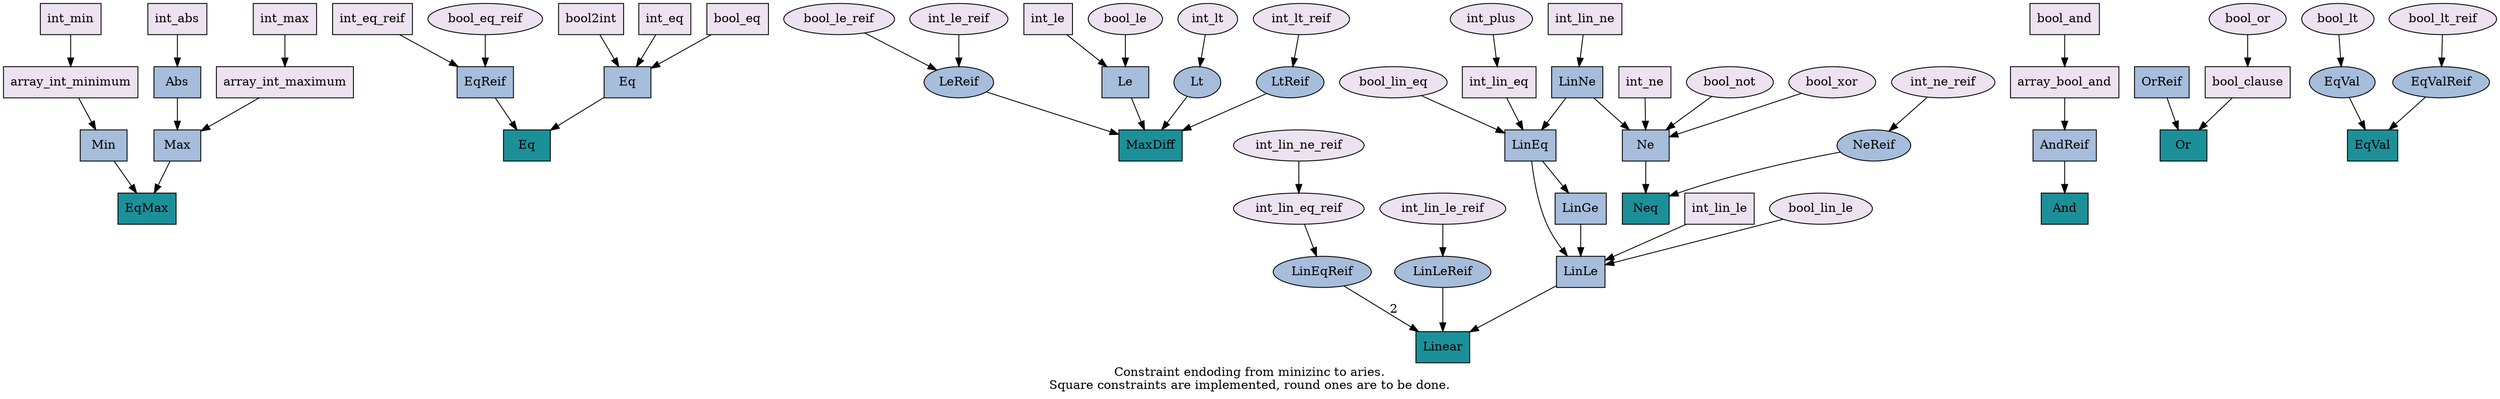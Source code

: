 // This document describes constraint encoding from minizinc to aries.
// Use Graphviz to generate the graph.

digraph constraints {
    label="Constraint endoding from minizinc to aries.\nSquare constraints are implemented, round ones are to be done."
    node [shape=rectangle colorscheme=pubugn3 style=filled] 

    // ---------- Minizinc ----------
    {
        node [fillcolor=1]
        // mzn_array_int_element [label="array_int_element"] [shape=ellipse]
        mzn_array_int_maximum [label="array_int_maximum"]
        mzn_array_int_minimum [label="array_int_minimum"]
        // mzn_array_var_int_element [label="array_var_int_element"] [shape=ellipse]
        mzn_int_abs [label="int_abs"]
        // mzn_int_div [label="int_div"] [shape=ellipse]
        mzn_int_eq [label="int_eq"]
        mzn_int_eq_reif [label="int_eq_reif"]
        mzn_int_le [label="int_le"]
        mzn_int_le_reif [label="int_le_reif"] [shape=ellipse]
        mzn_int_lin_eq [label="int_lin_eq"]
        mzn_int_lin_eq_reif [label="int_lin_eq_reif"] [shape=ellipse]
        mzn_int_lin_le [label="int_lin_le"]
        mzn_int_lin_le_reif [label="int_lin_le_reif"] [shape=ellipse]
        mzn_int_lin_ne [label="int_lin_ne"]
        mzn_int_lin_ne_reif [label="int_lin_ne_reif"] [shape=ellipse]
        mzn_int_lt [label="int_lt"] [shape=ellipse]
        mzn_int_lt_reif [label="int_lt_reif"] [shape=ellipse]
        mzn_int_max [label="int_max"]
        mzn_int_min [label="int_min"]
        // mzn_int_mod [label="int_mod"] [shape=ellipse]
        mzn_int_ne [label="int_ne"]
        mzn_int_ne_reif [label="int_ne_reif"] [shape=ellipse]
        mzn_int_plus [label="int_plus"] [shape=ellipse]
        // mzn_int_pow [label="int_pow"] [shape=ellipse]
        // mzn_int_times [label="int_times"] [shape=ellipse]
        // mzn_set_in [label="set_in"] [shape=ellipse]
        mzn_array_bool_and [label="array_bool_and"]
        // mzn_array_bool_element [label="array_bool_element"] [shape=ellipse]
        // mzn_array_bool_xor [label="array_bool_xor"] [shape=ellipse]
        // mzn_array_var_bool_element [label="array_var_bool_element"] [shape=ellipse]
        mzn_bool_and [label="bool_and"]
        mzn_bool_clause [label="bool_clause"]
        mzn_bool_eq [label="bool_eq"]
        mzn_bool_eq_reif [label="bool_eq_reif"] [shape=ellipse]
        mzn_bool_le [label="bool_le"] [shape=ellipse]
        mzn_bool_le_reif [label="bool_le_reif"] [shape=ellipse]
        mzn_bool_lin_eq [label="bool_lin_eq"] [shape=ellipse]
        mzn_bool_lin_le [label="bool_lin_le"] [shape=ellipse]
        mzn_bool_lt [label="bool_lt"] [shape=ellipse]
        mzn_bool_lt_reif [label="bool_lt_reif"] [shape=ellipse]
        mzn_bool_not [label="bool_not"] [shape=ellipse]
        mzn_bool_or [label="bool_or"] [shape=ellipse]
        mzn_bool_xor [label="bool_xor"] [shape=ellipse]
        // mzn_bool_xor_reif [label="bool_xor_reif"] [shape=ellipse]
        mzn_bool2int [label="bool2int"]
    }
        

    // ---------- Solver API ----------
    {
        node [fillcolor=2]
        api_Abs [label="Abs"]
        api_AndReif [label="AndReif"]
        api_Eq [label="Eq"]
        api_EqReif [label="EqReif"]
        api_EqVal [label="EqVal"] [shape=ellipse]
        api_EqValReif [label="EqValReif"] [shape=ellipse]
        api_Le [label="Le"]
        api_LeReif [label="LeReif"] [shape=ellipse]
        api_LinEq [label="LinEq"]
        api_LinEqReif [label="LinEqReif"] [shape=ellipse]
        api_LinGe [label="LinGe"]
        api_LinLe [label="LinLe"]
        api_LinLeReif [label="LinLeReif"] [shape=ellipse]
        api_LinNe [label="LinNe"]
        api_Lt [label="Lt"] [shape=ellipse]
        api_LtReif [label="LtReif"] [shape=ellipse]
        api_Max [label="Max"]
        api_Min [label="Min"]
        api_Ne [label="Ne"]
        api_NeReif [label="NeReif"] [shape=ellipse]
        api_OrReif [label="OrReif"]
    }

    // ---------- Solver ----------
    {
        node [fillcolor=3]
        // sol_Alternative [label="Alternative"]
        sol_And [label="And"]
        sol_Eq [label="Eq"]
        sol_EqMax [label="EqMax"]
        sol_EqVal [label="EqVal"]
        // sol_EqVarMulLit [label="EqVarMulLit"]
        sol_Linear [label="Linear"]
        // sol_Lit [label="Lit"]
        sol_MaxDiff [label="MaxDiff"] // b - a <= ub
        sol_Neq [label="Neq"]
        // sol_NeqVal [label="NeqVal"]
        sol_Or [label="Or"]
    }

    // ---------- Minizinc ----------
    // mzn_array_int_element
    mzn_array_int_maximum -> api_Max
    mzn_array_int_minimum -> api_Min
    // mzn_array_var_int_element
    mzn_int_abs -> api_Abs
    // mzn_int_div
    mzn_int_eq -> api_Eq
    mzn_int_eq_reif -> api_EqReif
    mzn_int_le -> api_Le
    mzn_int_le_reif -> api_LeReif
    mzn_int_lin_eq -> api_LinEq
    mzn_int_lin_eq_reif -> api_LinEqReif
    mzn_int_lin_le -> api_LinLe
    mzn_int_lin_le_reif -> api_LinLeReif
    mzn_int_lin_ne -> api_LinNe
    mzn_int_lin_ne_reif -> mzn_int_lin_eq_reif
    mzn_int_lt -> api_Lt
    mzn_int_lt_reif -> api_LtReif
    mzn_int_max -> mzn_array_int_maximum
    mzn_int_min -> mzn_array_int_minimum
    // mzn_int_mod
    mzn_int_ne -> api_Ne
    mzn_int_ne_reif -> api_NeReif
    mzn_int_plus -> mzn_int_lin_eq
    // mzn_int_pow
    // mzn_int_times
    // mzn_set_in

    mzn_array_bool_and -> api_AndReif
    // mzn_array_bool_element
    // mzn_array_bool_xor
    // mzn_array_var_bool_element
    mzn_bool_and -> mzn_array_bool_and
    mzn_bool_clause -> sol_Or
    mzn_bool_eq -> api_Eq
    mzn_bool_eq_reif -> api_EqReif
    mzn_bool_le -> api_Le
    mzn_bool_le_reif -> api_LeReif
    mzn_bool_lin_eq -> api_LinEq
    mzn_bool_lin_le -> api_LinLe
    mzn_bool_lt -> api_EqVal
    mzn_bool_lt_reif -> api_EqValReif
    mzn_bool_not -> api_Ne
    mzn_bool_or -> mzn_bool_clause
    mzn_bool_xor -> api_Ne
    // mzn_bool_xor_reif
    mzn_bool2int -> api_Eq

    // ---------- Solver API ----------
    api_Abs -> api_Max
    api_AndReif -> sol_And
    api_Eq -> sol_Eq
    api_EqReif -> sol_Eq
    api_EqVal -> sol_EqVal
    api_EqValReif -> sol_EqVal
    api_Le -> sol_MaxDiff
    api_LeReif -> sol_MaxDiff
    api_LinEq -> { api_LinLe, api_LinGe }
    api_LinEqReif -> sol_Linear [label="2"]
    api_LinGe -> api_LinLe
    api_LinLe -> sol_Linear
    api_LinLeReif -> sol_Linear
    api_LinNe -> { api_LinEq, api_Ne }
    api_Lt -> sol_MaxDiff
    api_LtReif -> sol_MaxDiff
    api_Max -> sol_EqMax
    api_Min -> sol_EqMax
    api_Ne -> sol_Neq
    api_NeReif -> sol_Neq
    api_OrReif -> sol_Or
}